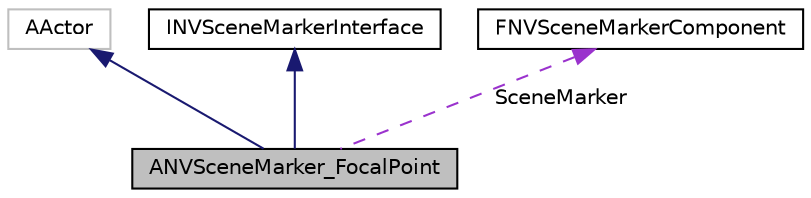 digraph "ANVSceneMarker_FocalPoint"
{
  edge [fontname="Helvetica",fontsize="10",labelfontname="Helvetica",labelfontsize="10"];
  node [fontname="Helvetica",fontsize="10",shape=record];
  Node1 [label="ANVSceneMarker_FocalPoint",height=0.2,width=0.4,color="black", fillcolor="grey75", style="filled", fontcolor="black"];
  Node2 -> Node1 [dir="back",color="midnightblue",fontsize="10",style="solid",fontname="Helvetica"];
  Node2 [label="AActor",height=0.2,width=0.4,color="grey75", fillcolor="white", style="filled"];
  Node3 -> Node1 [dir="back",color="midnightblue",fontsize="10",style="solid",fontname="Helvetica"];
  Node3 [label="INVSceneMarkerInterface",height=0.2,width=0.4,color="black", fillcolor="white", style="filled",URL="$class_i_n_v_scene_marker_interface.html",tooltip="Base interface for object that can be placed in the map as marker for other actors. "];
  Node4 -> Node1 [dir="back",color="darkorchid3",fontsize="10",style="dashed",label=" SceneMarker" ,fontname="Helvetica"];
  Node4 [label="FNVSceneMarkerComponent",height=0.2,width=0.4,color="black", fillcolor="white", style="filled",URL="$struct_f_n_v_scene_marker_component.html",tooltip="Anchor for point of interest in map. "];
}
